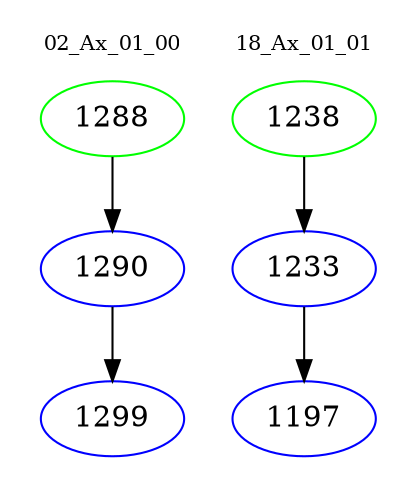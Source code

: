 digraph{
subgraph cluster_0 {
color = white
label = "02_Ax_01_00";
fontsize=10;
T0_1288 [label="1288", color="green"]
T0_1288 -> T0_1290 [color="black"]
T0_1290 [label="1290", color="blue"]
T0_1290 -> T0_1299 [color="black"]
T0_1299 [label="1299", color="blue"]
}
subgraph cluster_1 {
color = white
label = "18_Ax_01_01";
fontsize=10;
T1_1238 [label="1238", color="green"]
T1_1238 -> T1_1233 [color="black"]
T1_1233 [label="1233", color="blue"]
T1_1233 -> T1_1197 [color="black"]
T1_1197 [label="1197", color="blue"]
}
}
